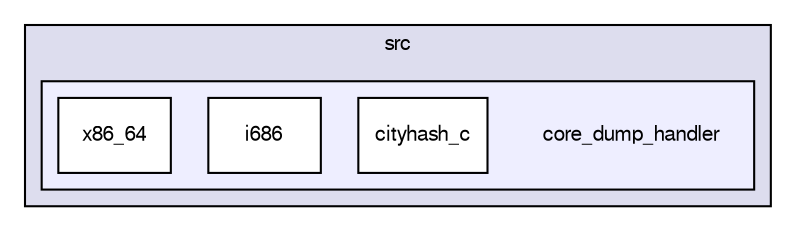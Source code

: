digraph "/home/pfefferz/dlt-daemon/src/core_dump_handler" {
  compound=true
  node [ fontsize="10", fontname="FreeSans"];
  edge [ labelfontsize="10", labelfontname="FreeSans"];
  subgraph clusterdir_68267d1309a1af8e8297ef4c3efbcdba {
    graph [ bgcolor="#ddddee", pencolor="black", label="src" fontname="FreeSans", fontsize="10", URL="dir_68267d1309a1af8e8297ef4c3efbcdba.html"]
  subgraph clusterdir_77a128447add527c9e122afd338b83d5 {
    graph [ bgcolor="#eeeeff", pencolor="black", label="" URL="dir_77a128447add527c9e122afd338b83d5.html"];
    dir_77a128447add527c9e122afd338b83d5 [shape=plaintext label="core_dump_handler"];
    dir_6a70683d67b66eb526b555641177d6d8 [shape=box label="cityhash_c" color="black" fillcolor="white" style="filled" URL="dir_6a70683d67b66eb526b555641177d6d8.html"];
    dir_e9d23493786de3230bd839c53a864c14 [shape=box label="i686" color="black" fillcolor="white" style="filled" URL="dir_e9d23493786de3230bd839c53a864c14.html"];
    dir_8e15835b2a960b8805628a56d2814e7c [shape=box label="x86_64" color="black" fillcolor="white" style="filled" URL="dir_8e15835b2a960b8805628a56d2814e7c.html"];
  }
  }
}
